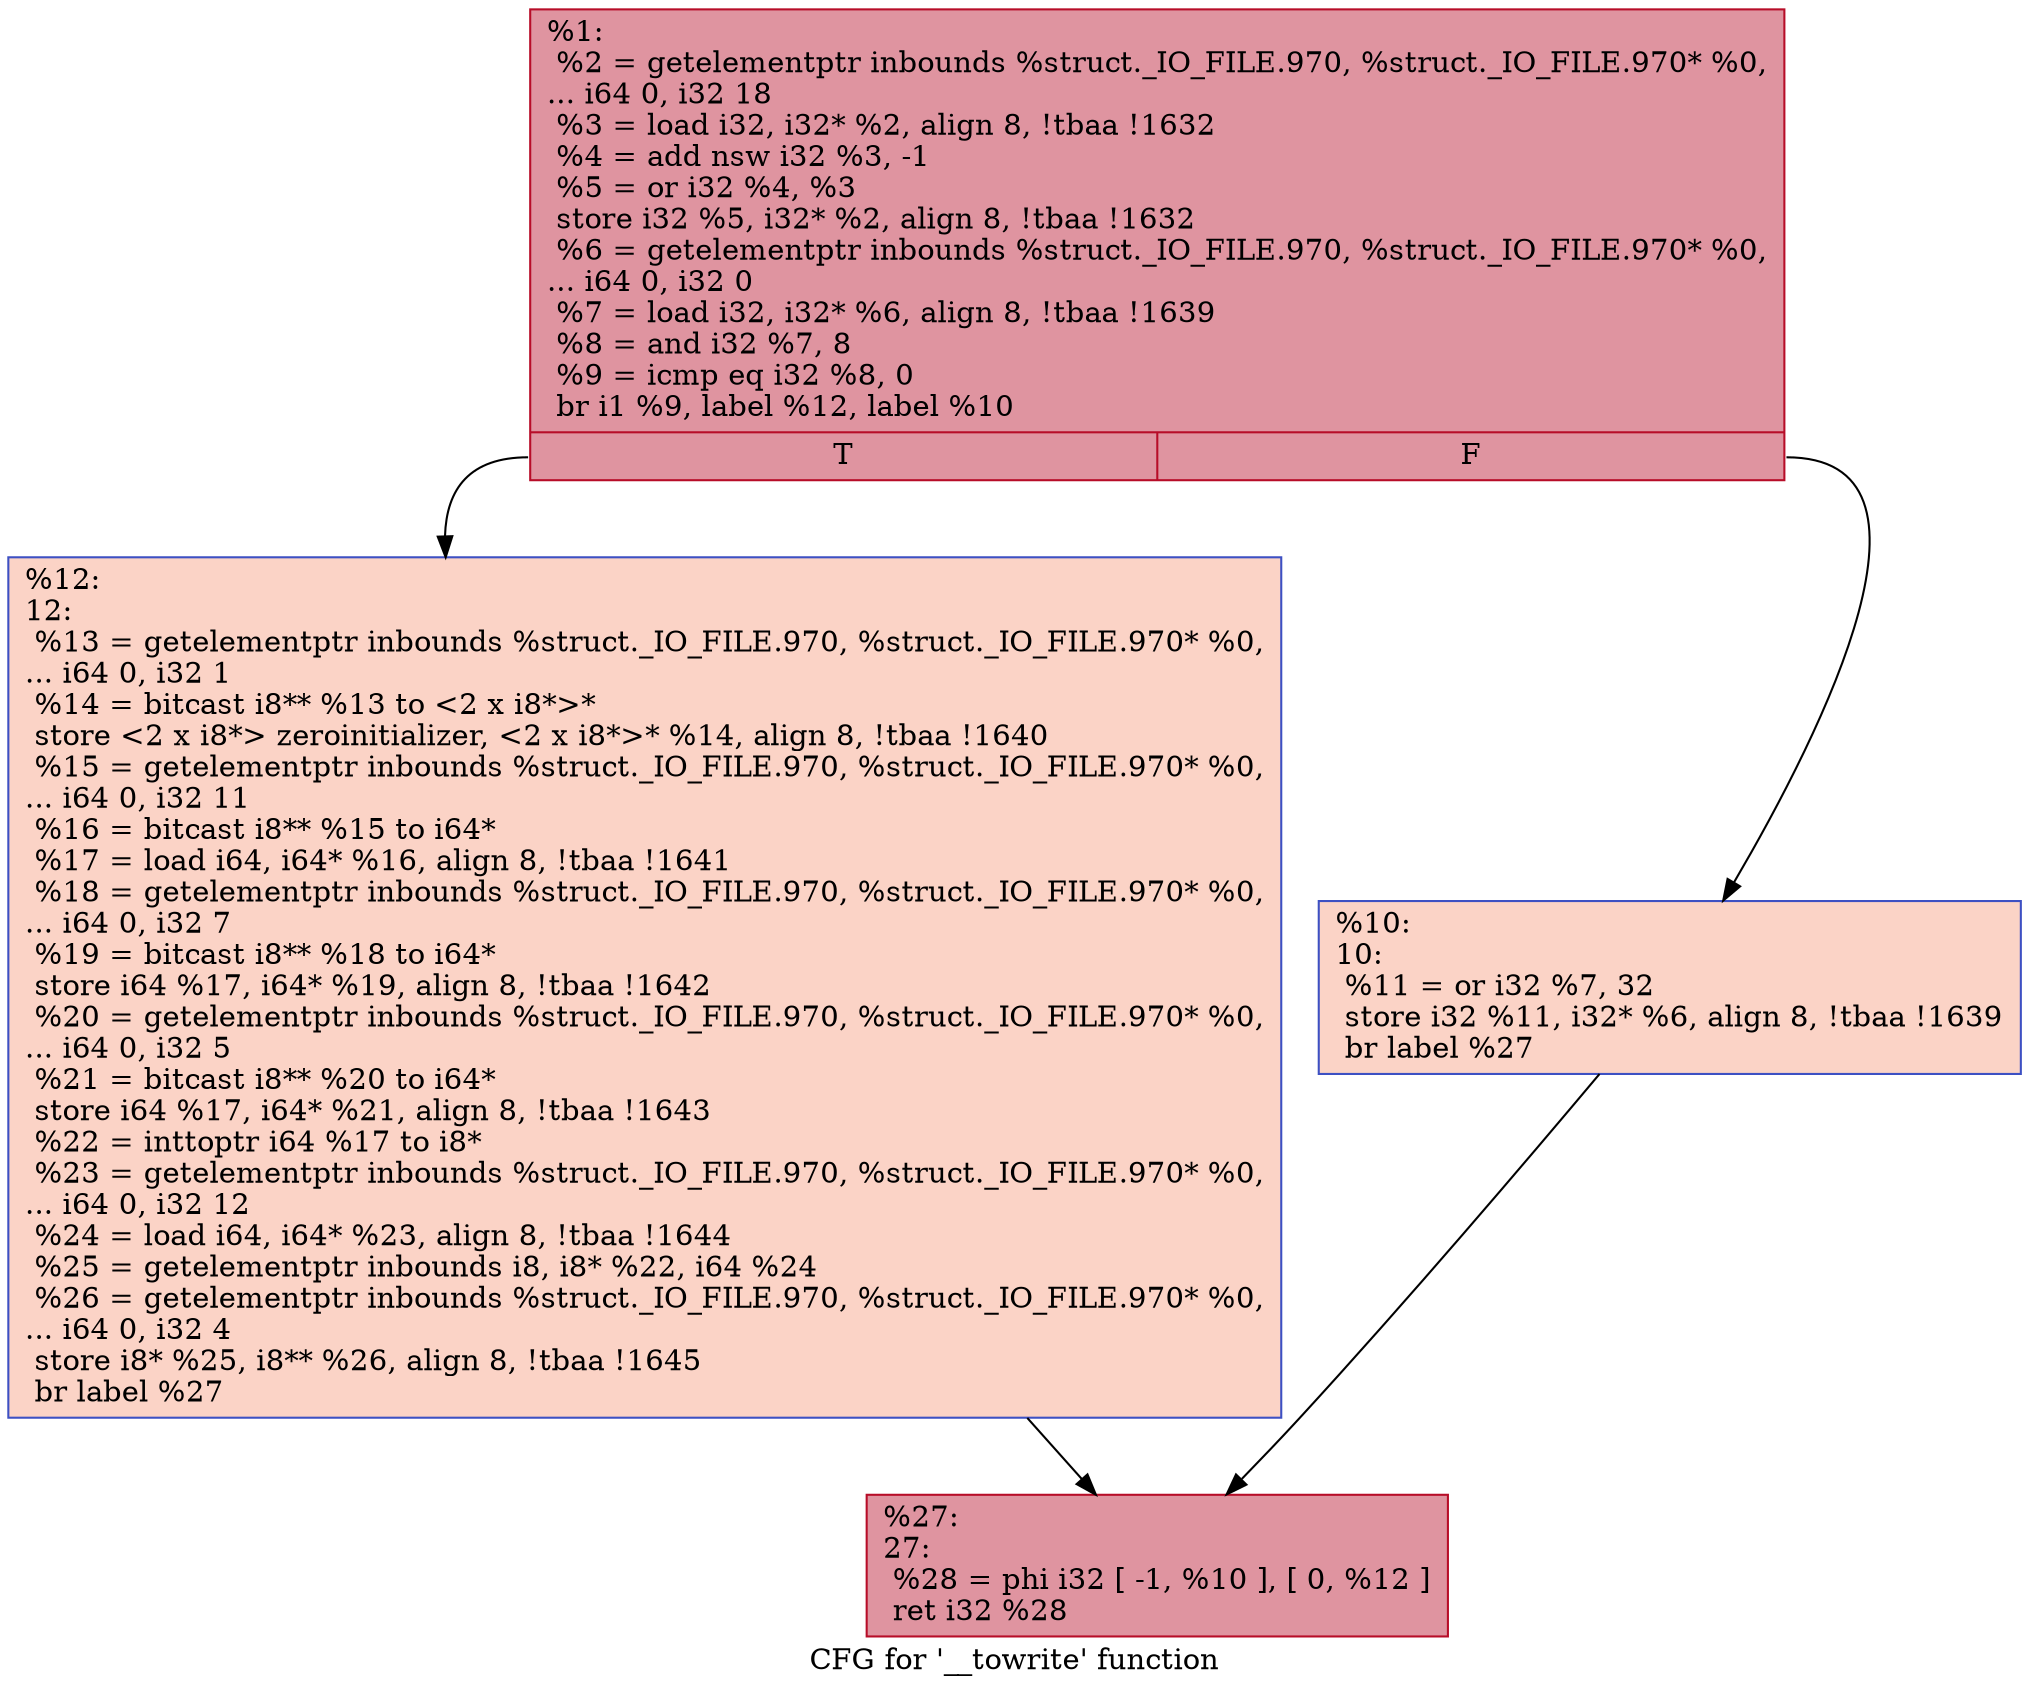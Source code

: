 digraph "CFG for '__towrite' function" {
	label="CFG for '__towrite' function";

	Node0x1851150 [shape=record,color="#b70d28ff", style=filled, fillcolor="#b70d2870",label="{%1:\l  %2 = getelementptr inbounds %struct._IO_FILE.970, %struct._IO_FILE.970* %0,\l... i64 0, i32 18\l  %3 = load i32, i32* %2, align 8, !tbaa !1632\l  %4 = add nsw i32 %3, -1\l  %5 = or i32 %4, %3\l  store i32 %5, i32* %2, align 8, !tbaa !1632\l  %6 = getelementptr inbounds %struct._IO_FILE.970, %struct._IO_FILE.970* %0,\l... i64 0, i32 0\l  %7 = load i32, i32* %6, align 8, !tbaa !1639\l  %8 = and i32 %7, 8\l  %9 = icmp eq i32 %8, 0\l  br i1 %9, label %12, label %10\l|{<s0>T|<s1>F}}"];
	Node0x1851150:s0 -> Node0x1809900;
	Node0x1851150:s1 -> Node0x18098b0;
	Node0x18098b0 [shape=record,color="#3d50c3ff", style=filled, fillcolor="#f59c7d70",label="{%10:\l10:                                               \l  %11 = or i32 %7, 32\l  store i32 %11, i32* %6, align 8, !tbaa !1639\l  br label %27\l}"];
	Node0x18098b0 -> Node0x1809950;
	Node0x1809900 [shape=record,color="#3d50c3ff", style=filled, fillcolor="#f59c7d70",label="{%12:\l12:                                               \l  %13 = getelementptr inbounds %struct._IO_FILE.970, %struct._IO_FILE.970* %0,\l... i64 0, i32 1\l  %14 = bitcast i8** %13 to \<2 x i8*\>*\l  store \<2 x i8*\> zeroinitializer, \<2 x i8*\>* %14, align 8, !tbaa !1640\l  %15 = getelementptr inbounds %struct._IO_FILE.970, %struct._IO_FILE.970* %0,\l... i64 0, i32 11\l  %16 = bitcast i8** %15 to i64*\l  %17 = load i64, i64* %16, align 8, !tbaa !1641\l  %18 = getelementptr inbounds %struct._IO_FILE.970, %struct._IO_FILE.970* %0,\l... i64 0, i32 7\l  %19 = bitcast i8** %18 to i64*\l  store i64 %17, i64* %19, align 8, !tbaa !1642\l  %20 = getelementptr inbounds %struct._IO_FILE.970, %struct._IO_FILE.970* %0,\l... i64 0, i32 5\l  %21 = bitcast i8** %20 to i64*\l  store i64 %17, i64* %21, align 8, !tbaa !1643\l  %22 = inttoptr i64 %17 to i8*\l  %23 = getelementptr inbounds %struct._IO_FILE.970, %struct._IO_FILE.970* %0,\l... i64 0, i32 12\l  %24 = load i64, i64* %23, align 8, !tbaa !1644\l  %25 = getelementptr inbounds i8, i8* %22, i64 %24\l  %26 = getelementptr inbounds %struct._IO_FILE.970, %struct._IO_FILE.970* %0,\l... i64 0, i32 4\l  store i8* %25, i8** %26, align 8, !tbaa !1645\l  br label %27\l}"];
	Node0x1809900 -> Node0x1809950;
	Node0x1809950 [shape=record,color="#b70d28ff", style=filled, fillcolor="#b70d2870",label="{%27:\l27:                                               \l  %28 = phi i32 [ -1, %10 ], [ 0, %12 ]\l  ret i32 %28\l}"];
}
